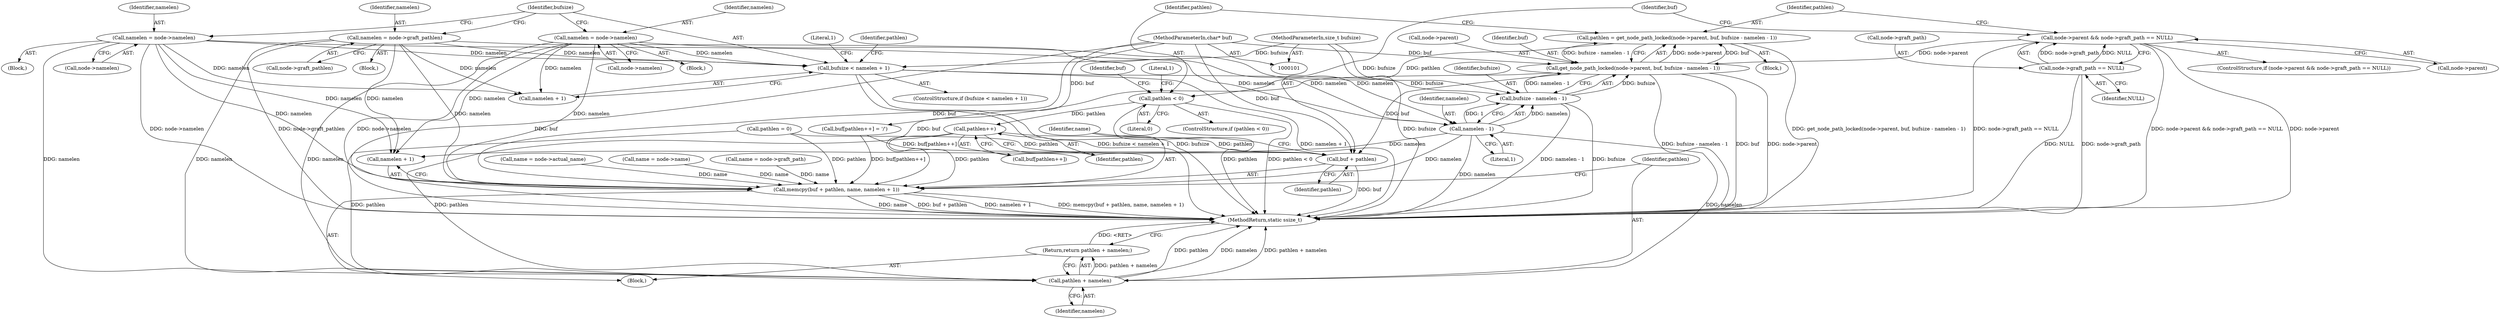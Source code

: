 digraph "0_Android_864e2e22fcd0cba3f5e67680ccabd0302dfda45d@integer" {
"1000176" [label="(Call,pathlen = get_node_path_locked(node->parent, buf, bufsize - namelen - 1))"];
"1000178" [label="(Call,get_node_path_locked(node->parent, buf, bufsize - namelen - 1))"];
"1000166" [label="(Call,node->parent && node->graft_path == NULL)"];
"1000170" [label="(Call,node->graft_path == NULL)"];
"1000103" [label="(MethodParameterIn,char* buf)"];
"1000183" [label="(Call,bufsize - namelen - 1)"];
"1000152" [label="(Call,bufsize < namelen + 1)"];
"1000104" [label="(MethodParameterIn,size_t bufsize)"];
"1000134" [label="(Call,namelen = node->namelen)"];
"1000118" [label="(Call,namelen = node->graft_pathlen)"];
"1000146" [label="(Call,namelen = node->namelen)"];
"1000185" [label="(Call,namelen - 1)"];
"1000189" [label="(Call,pathlen < 0)"];
"1000199" [label="(Call,pathlen++)"];
"1000202" [label="(Call,memcpy(buf + pathlen, name, namelen + 1))"];
"1000203" [label="(Call,buf + pathlen)"];
"1000211" [label="(Call,pathlen + namelen)"];
"1000210" [label="(Return,return pathlen + namelen;)"];
"1000185" [label="(Call,namelen - 1)"];
"1000166" [label="(Call,node->parent && node->graft_path == NULL)"];
"1000160" [label="(Literal,1)"];
"1000135" [label="(Identifier,namelen)"];
"1000119" [label="(Identifier,namelen)"];
"1000198" [label="(Identifier,buf)"];
"1000104" [label="(MethodParameterIn,size_t bufsize)"];
"1000103" [label="(MethodParameterIn,char* buf)"];
"1000128" [label="(Block,)"];
"1000197" [label="(Call,buf[pathlen++])"];
"1000129" [label="(Call,name = node->actual_name)"];
"1000163" [label="(Identifier,pathlen)"];
"1000146" [label="(Call,namelen = node->namelen)"];
"1000191" [label="(Literal,0)"];
"1000187" [label="(Literal,1)"];
"1000175" [label="(Block,)"];
"1000162" [label="(Call,pathlen = 0)"];
"1000213" [label="(Identifier,namelen)"];
"1000177" [label="(Identifier,pathlen)"];
"1000176" [label="(Call,pathlen = get_node_path_locked(node->parent, buf, bufsize - namelen - 1))"];
"1000199" [label="(Call,pathlen++)"];
"1000204" [label="(Identifier,buf)"];
"1000179" [label="(Call,node->parent)"];
"1000189" [label="(Call,pathlen < 0)"];
"1000214" [label="(MethodReturn,static ssize_t)"];
"1000203" [label="(Call,buf + pathlen)"];
"1000211" [label="(Call,pathlen + namelen)"];
"1000136" [label="(Call,node->namelen)"];
"1000148" [label="(Call,node->namelen)"];
"1000170" [label="(Call,node->graft_path == NULL)"];
"1000165" [label="(ControlStructure,if (node->parent && node->graft_path == NULL))"];
"1000140" [label="(Block,)"];
"1000188" [label="(ControlStructure,if (pathlen < 0))"];
"1000200" [label="(Identifier,pathlen)"];
"1000154" [label="(Call,namelen + 1)"];
"1000167" [label="(Call,node->parent)"];
"1000205" [label="(Identifier,pathlen)"];
"1000196" [label="(Call,buf[pathlen++] = '/')"];
"1000134" [label="(Call,namelen = node->namelen)"];
"1000206" [label="(Identifier,name)"];
"1000174" [label="(Identifier,NULL)"];
"1000210" [label="(Return,return pathlen + namelen;)"];
"1000184" [label="(Identifier,bufsize)"];
"1000178" [label="(Call,get_node_path_locked(node->parent, buf, bufsize - namelen - 1))"];
"1000190" [label="(Identifier,pathlen)"];
"1000182" [label="(Identifier,buf)"];
"1000195" [label="(Literal,1)"];
"1000141" [label="(Call,name = node->name)"];
"1000113" [label="(Call,name = node->graft_path)"];
"1000112" [label="(Block,)"];
"1000186" [label="(Identifier,namelen)"];
"1000153" [label="(Identifier,bufsize)"];
"1000151" [label="(ControlStructure,if (bufsize < namelen + 1))"];
"1000147" [label="(Identifier,namelen)"];
"1000183" [label="(Call,bufsize - namelen - 1)"];
"1000105" [label="(Block,)"];
"1000212" [label="(Identifier,pathlen)"];
"1000152" [label="(Call,bufsize < namelen + 1)"];
"1000120" [label="(Call,node->graft_pathlen)"];
"1000207" [label="(Call,namelen + 1)"];
"1000118" [label="(Call,namelen = node->graft_pathlen)"];
"1000171" [label="(Call,node->graft_path)"];
"1000202" [label="(Call,memcpy(buf + pathlen, name, namelen + 1))"];
"1000176" -> "1000175"  [label="AST: "];
"1000176" -> "1000178"  [label="CFG: "];
"1000177" -> "1000176"  [label="AST: "];
"1000178" -> "1000176"  [label="AST: "];
"1000190" -> "1000176"  [label="CFG: "];
"1000176" -> "1000214"  [label="DDG: get_node_path_locked(node->parent, buf, bufsize - namelen - 1)"];
"1000178" -> "1000176"  [label="DDG: node->parent"];
"1000178" -> "1000176"  [label="DDG: buf"];
"1000178" -> "1000176"  [label="DDG: bufsize - namelen - 1"];
"1000176" -> "1000189"  [label="DDG: pathlen"];
"1000178" -> "1000183"  [label="CFG: "];
"1000179" -> "1000178"  [label="AST: "];
"1000182" -> "1000178"  [label="AST: "];
"1000183" -> "1000178"  [label="AST: "];
"1000178" -> "1000214"  [label="DDG: bufsize - namelen - 1"];
"1000178" -> "1000214"  [label="DDG: buf"];
"1000178" -> "1000214"  [label="DDG: node->parent"];
"1000166" -> "1000178"  [label="DDG: node->parent"];
"1000103" -> "1000178"  [label="DDG: buf"];
"1000183" -> "1000178"  [label="DDG: bufsize"];
"1000183" -> "1000178"  [label="DDG: namelen - 1"];
"1000178" -> "1000202"  [label="DDG: buf"];
"1000178" -> "1000203"  [label="DDG: buf"];
"1000166" -> "1000165"  [label="AST: "];
"1000166" -> "1000167"  [label="CFG: "];
"1000166" -> "1000170"  [label="CFG: "];
"1000167" -> "1000166"  [label="AST: "];
"1000170" -> "1000166"  [label="AST: "];
"1000177" -> "1000166"  [label="CFG: "];
"1000204" -> "1000166"  [label="CFG: "];
"1000166" -> "1000214"  [label="DDG: node->graft_path == NULL"];
"1000166" -> "1000214"  [label="DDG: node->parent && node->graft_path == NULL"];
"1000166" -> "1000214"  [label="DDG: node->parent"];
"1000170" -> "1000166"  [label="DDG: node->graft_path"];
"1000170" -> "1000166"  [label="DDG: NULL"];
"1000170" -> "1000174"  [label="CFG: "];
"1000171" -> "1000170"  [label="AST: "];
"1000174" -> "1000170"  [label="AST: "];
"1000170" -> "1000214"  [label="DDG: NULL"];
"1000170" -> "1000214"  [label="DDG: node->graft_path"];
"1000103" -> "1000101"  [label="AST: "];
"1000103" -> "1000214"  [label="DDG: buf"];
"1000103" -> "1000196"  [label="DDG: buf"];
"1000103" -> "1000202"  [label="DDG: buf"];
"1000103" -> "1000203"  [label="DDG: buf"];
"1000183" -> "1000185"  [label="CFG: "];
"1000184" -> "1000183"  [label="AST: "];
"1000185" -> "1000183"  [label="AST: "];
"1000183" -> "1000214"  [label="DDG: namelen - 1"];
"1000183" -> "1000214"  [label="DDG: bufsize"];
"1000152" -> "1000183"  [label="DDG: bufsize"];
"1000104" -> "1000183"  [label="DDG: bufsize"];
"1000185" -> "1000183"  [label="DDG: namelen"];
"1000185" -> "1000183"  [label="DDG: 1"];
"1000152" -> "1000151"  [label="AST: "];
"1000152" -> "1000154"  [label="CFG: "];
"1000153" -> "1000152"  [label="AST: "];
"1000154" -> "1000152"  [label="AST: "];
"1000160" -> "1000152"  [label="CFG: "];
"1000163" -> "1000152"  [label="CFG: "];
"1000152" -> "1000214"  [label="DDG: bufsize < namelen + 1"];
"1000152" -> "1000214"  [label="DDG: bufsize"];
"1000152" -> "1000214"  [label="DDG: namelen + 1"];
"1000104" -> "1000152"  [label="DDG: bufsize"];
"1000134" -> "1000152"  [label="DDG: namelen"];
"1000118" -> "1000152"  [label="DDG: namelen"];
"1000146" -> "1000152"  [label="DDG: namelen"];
"1000104" -> "1000101"  [label="AST: "];
"1000104" -> "1000214"  [label="DDG: bufsize"];
"1000134" -> "1000128"  [label="AST: "];
"1000134" -> "1000136"  [label="CFG: "];
"1000135" -> "1000134"  [label="AST: "];
"1000136" -> "1000134"  [label="AST: "];
"1000153" -> "1000134"  [label="CFG: "];
"1000134" -> "1000214"  [label="DDG: node->namelen"];
"1000134" -> "1000154"  [label="DDG: namelen"];
"1000134" -> "1000185"  [label="DDG: namelen"];
"1000134" -> "1000202"  [label="DDG: namelen"];
"1000134" -> "1000207"  [label="DDG: namelen"];
"1000134" -> "1000211"  [label="DDG: namelen"];
"1000118" -> "1000112"  [label="AST: "];
"1000118" -> "1000120"  [label="CFG: "];
"1000119" -> "1000118"  [label="AST: "];
"1000120" -> "1000118"  [label="AST: "];
"1000153" -> "1000118"  [label="CFG: "];
"1000118" -> "1000214"  [label="DDG: node->graft_pathlen"];
"1000118" -> "1000154"  [label="DDG: namelen"];
"1000118" -> "1000185"  [label="DDG: namelen"];
"1000118" -> "1000202"  [label="DDG: namelen"];
"1000118" -> "1000207"  [label="DDG: namelen"];
"1000118" -> "1000211"  [label="DDG: namelen"];
"1000146" -> "1000140"  [label="AST: "];
"1000146" -> "1000148"  [label="CFG: "];
"1000147" -> "1000146"  [label="AST: "];
"1000148" -> "1000146"  [label="AST: "];
"1000153" -> "1000146"  [label="CFG: "];
"1000146" -> "1000214"  [label="DDG: node->namelen"];
"1000146" -> "1000154"  [label="DDG: namelen"];
"1000146" -> "1000185"  [label="DDG: namelen"];
"1000146" -> "1000202"  [label="DDG: namelen"];
"1000146" -> "1000207"  [label="DDG: namelen"];
"1000146" -> "1000211"  [label="DDG: namelen"];
"1000185" -> "1000187"  [label="CFG: "];
"1000186" -> "1000185"  [label="AST: "];
"1000187" -> "1000185"  [label="AST: "];
"1000185" -> "1000214"  [label="DDG: namelen"];
"1000185" -> "1000202"  [label="DDG: namelen"];
"1000185" -> "1000207"  [label="DDG: namelen"];
"1000185" -> "1000211"  [label="DDG: namelen"];
"1000189" -> "1000188"  [label="AST: "];
"1000189" -> "1000191"  [label="CFG: "];
"1000190" -> "1000189"  [label="AST: "];
"1000191" -> "1000189"  [label="AST: "];
"1000195" -> "1000189"  [label="CFG: "];
"1000198" -> "1000189"  [label="CFG: "];
"1000189" -> "1000214"  [label="DDG: pathlen"];
"1000189" -> "1000214"  [label="DDG: pathlen < 0"];
"1000189" -> "1000199"  [label="DDG: pathlen"];
"1000199" -> "1000197"  [label="AST: "];
"1000199" -> "1000200"  [label="CFG: "];
"1000200" -> "1000199"  [label="AST: "];
"1000197" -> "1000199"  [label="CFG: "];
"1000199" -> "1000202"  [label="DDG: pathlen"];
"1000199" -> "1000203"  [label="DDG: pathlen"];
"1000199" -> "1000211"  [label="DDG: pathlen"];
"1000202" -> "1000105"  [label="AST: "];
"1000202" -> "1000207"  [label="CFG: "];
"1000203" -> "1000202"  [label="AST: "];
"1000206" -> "1000202"  [label="AST: "];
"1000207" -> "1000202"  [label="AST: "];
"1000212" -> "1000202"  [label="CFG: "];
"1000202" -> "1000214"  [label="DDG: name"];
"1000202" -> "1000214"  [label="DDG: buf + pathlen"];
"1000202" -> "1000214"  [label="DDG: namelen + 1"];
"1000202" -> "1000214"  [label="DDG: memcpy(buf + pathlen, name, namelen + 1)"];
"1000196" -> "1000202"  [label="DDG: buf[pathlen++]"];
"1000162" -> "1000202"  [label="DDG: pathlen"];
"1000129" -> "1000202"  [label="DDG: name"];
"1000141" -> "1000202"  [label="DDG: name"];
"1000113" -> "1000202"  [label="DDG: name"];
"1000203" -> "1000205"  [label="CFG: "];
"1000204" -> "1000203"  [label="AST: "];
"1000205" -> "1000203"  [label="AST: "];
"1000206" -> "1000203"  [label="CFG: "];
"1000203" -> "1000214"  [label="DDG: buf"];
"1000196" -> "1000203"  [label="DDG: buf[pathlen++]"];
"1000162" -> "1000203"  [label="DDG: pathlen"];
"1000211" -> "1000210"  [label="AST: "];
"1000211" -> "1000213"  [label="CFG: "];
"1000212" -> "1000211"  [label="AST: "];
"1000213" -> "1000211"  [label="AST: "];
"1000210" -> "1000211"  [label="CFG: "];
"1000211" -> "1000214"  [label="DDG: pathlen"];
"1000211" -> "1000214"  [label="DDG: namelen"];
"1000211" -> "1000214"  [label="DDG: pathlen + namelen"];
"1000211" -> "1000210"  [label="DDG: pathlen + namelen"];
"1000162" -> "1000211"  [label="DDG: pathlen"];
"1000210" -> "1000105"  [label="AST: "];
"1000214" -> "1000210"  [label="CFG: "];
"1000210" -> "1000214"  [label="DDG: <RET>"];
}
